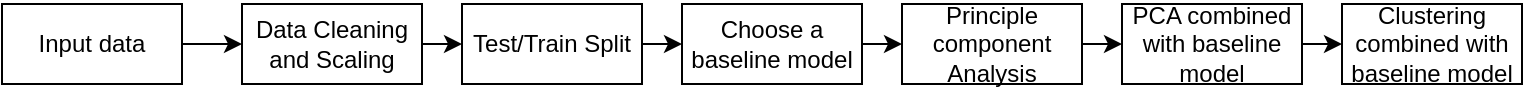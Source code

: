 <mxfile version="20.5.3" type="device"><diagram name="Page-1" id="8ce9d11a-91a2-4d17-14d8-a56ed91bf033"><mxGraphModel dx="1110" dy="537" grid="1" gridSize="10" guides="1" tooltips="1" connect="1" arrows="1" fold="1" page="1" pageScale="1" pageWidth="1100" pageHeight="850" background="none" math="0" shadow="0"><root><mxCell id="0"/><mxCell id="1" parent="0"/><mxCell id="TvD2H7IBPQ06wxZJfr_4-15" style="edgeStyle=orthogonalEdgeStyle;rounded=0;orthogonalLoop=1;jettySize=auto;html=1;exitX=1;exitY=0.5;exitDx=0;exitDy=0;entryX=0;entryY=0.5;entryDx=0;entryDy=0;" edge="1" parent="1" source="TvD2H7IBPQ06wxZJfr_4-1" target="TvD2H7IBPQ06wxZJfr_4-2"><mxGeometry relative="1" as="geometry"/></mxCell><mxCell id="TvD2H7IBPQ06wxZJfr_4-1" value="Input data" style="rounded=0;whiteSpace=wrap;html=1;" vertex="1" parent="1"><mxGeometry x="330" y="190" width="90" height="40" as="geometry"/></mxCell><mxCell id="TvD2H7IBPQ06wxZJfr_4-16" style="edgeStyle=orthogonalEdgeStyle;rounded=0;orthogonalLoop=1;jettySize=auto;html=1;exitX=1;exitY=0.5;exitDx=0;exitDy=0;entryX=0;entryY=0.5;entryDx=0;entryDy=0;" edge="1" parent="1" source="TvD2H7IBPQ06wxZJfr_4-2" target="TvD2H7IBPQ06wxZJfr_4-3"><mxGeometry relative="1" as="geometry"/></mxCell><mxCell id="TvD2H7IBPQ06wxZJfr_4-2" value="Data Cleaning and Scaling" style="rounded=0;whiteSpace=wrap;html=1;" vertex="1" parent="1"><mxGeometry x="450" y="190" width="90" height="40" as="geometry"/></mxCell><mxCell id="TvD2H7IBPQ06wxZJfr_4-17" style="edgeStyle=orthogonalEdgeStyle;rounded=0;orthogonalLoop=1;jettySize=auto;html=1;exitX=1;exitY=0.5;exitDx=0;exitDy=0;entryX=0;entryY=0.5;entryDx=0;entryDy=0;" edge="1" parent="1" source="TvD2H7IBPQ06wxZJfr_4-3" target="TvD2H7IBPQ06wxZJfr_4-5"><mxGeometry relative="1" as="geometry"/></mxCell><mxCell id="TvD2H7IBPQ06wxZJfr_4-3" value="Test/Train Split" style="rounded=0;whiteSpace=wrap;html=1;" vertex="1" parent="1"><mxGeometry x="560" y="190" width="90" height="40" as="geometry"/></mxCell><mxCell id="TvD2H7IBPQ06wxZJfr_4-18" style="edgeStyle=orthogonalEdgeStyle;rounded=0;orthogonalLoop=1;jettySize=auto;html=1;exitX=1;exitY=0.5;exitDx=0;exitDy=0;entryX=0;entryY=0.5;entryDx=0;entryDy=0;" edge="1" parent="1" source="TvD2H7IBPQ06wxZJfr_4-5" target="TvD2H7IBPQ06wxZJfr_4-6"><mxGeometry relative="1" as="geometry"/></mxCell><mxCell id="TvD2H7IBPQ06wxZJfr_4-5" value="Choose a baseline model&lt;span style=&quot;color: rgba(0, 0, 0, 0); font-family: monospace; font-size: 0px; text-align: start;&quot;&gt;%3CmxGraphModel%3E%3Croot%3E%3CmxCell%20id%3D%220%22%2F%3E%3CmxCell%20id%3D%221%22%20parent%3D%220%22%2F%3E%3CmxCell%20id%3D%222%22%20value%3D%22Test%2FTrain%20Split%22%20style%3D%22rounded%3D0%3BwhiteSpace%3Dwrap%3Bhtml%3D1%3B%22%20vertex%3D%221%22%20parent%3D%221%22%3E%3CmxGeometry%20x%3D%22450%22%20y%3D%22260%22%20width%3D%2290%22%20height%3D%2240%22%20as%3D%22geometry%22%2F%3E%3C%2FmxCell%3E%3C%2Froot%3E%3C%2FmxGraphModel%3E&lt;/span&gt;" style="rounded=0;whiteSpace=wrap;html=1;" vertex="1" parent="1"><mxGeometry x="670" y="190" width="90" height="40" as="geometry"/></mxCell><mxCell id="TvD2H7IBPQ06wxZJfr_4-19" style="edgeStyle=orthogonalEdgeStyle;rounded=0;orthogonalLoop=1;jettySize=auto;html=1;exitX=1;exitY=0.5;exitDx=0;exitDy=0;entryX=0;entryY=0.5;entryDx=0;entryDy=0;" edge="1" parent="1" source="TvD2H7IBPQ06wxZJfr_4-6" target="TvD2H7IBPQ06wxZJfr_4-7"><mxGeometry relative="1" as="geometry"/></mxCell><mxCell id="TvD2H7IBPQ06wxZJfr_4-6" value="Principle component Analysis" style="rounded=0;whiteSpace=wrap;html=1;" vertex="1" parent="1"><mxGeometry x="780" y="190" width="90" height="40" as="geometry"/></mxCell><mxCell id="TvD2H7IBPQ06wxZJfr_4-20" style="edgeStyle=orthogonalEdgeStyle;rounded=0;orthogonalLoop=1;jettySize=auto;html=1;exitX=1;exitY=0.5;exitDx=0;exitDy=0;entryX=0;entryY=0.5;entryDx=0;entryDy=0;" edge="1" parent="1" source="TvD2H7IBPQ06wxZJfr_4-7" target="TvD2H7IBPQ06wxZJfr_4-8"><mxGeometry relative="1" as="geometry"/></mxCell><mxCell id="TvD2H7IBPQ06wxZJfr_4-7" value="PCA combined with baseline model" style="rounded=0;whiteSpace=wrap;html=1;" vertex="1" parent="1"><mxGeometry x="890" y="190" width="90" height="40" as="geometry"/></mxCell><mxCell id="TvD2H7IBPQ06wxZJfr_4-8" value="Clustering combined with baseline model" style="rounded=0;whiteSpace=wrap;html=1;" vertex="1" parent="1"><mxGeometry x="1000" y="190" width="90" height="40" as="geometry"/></mxCell></root></mxGraphModel></diagram></mxfile>